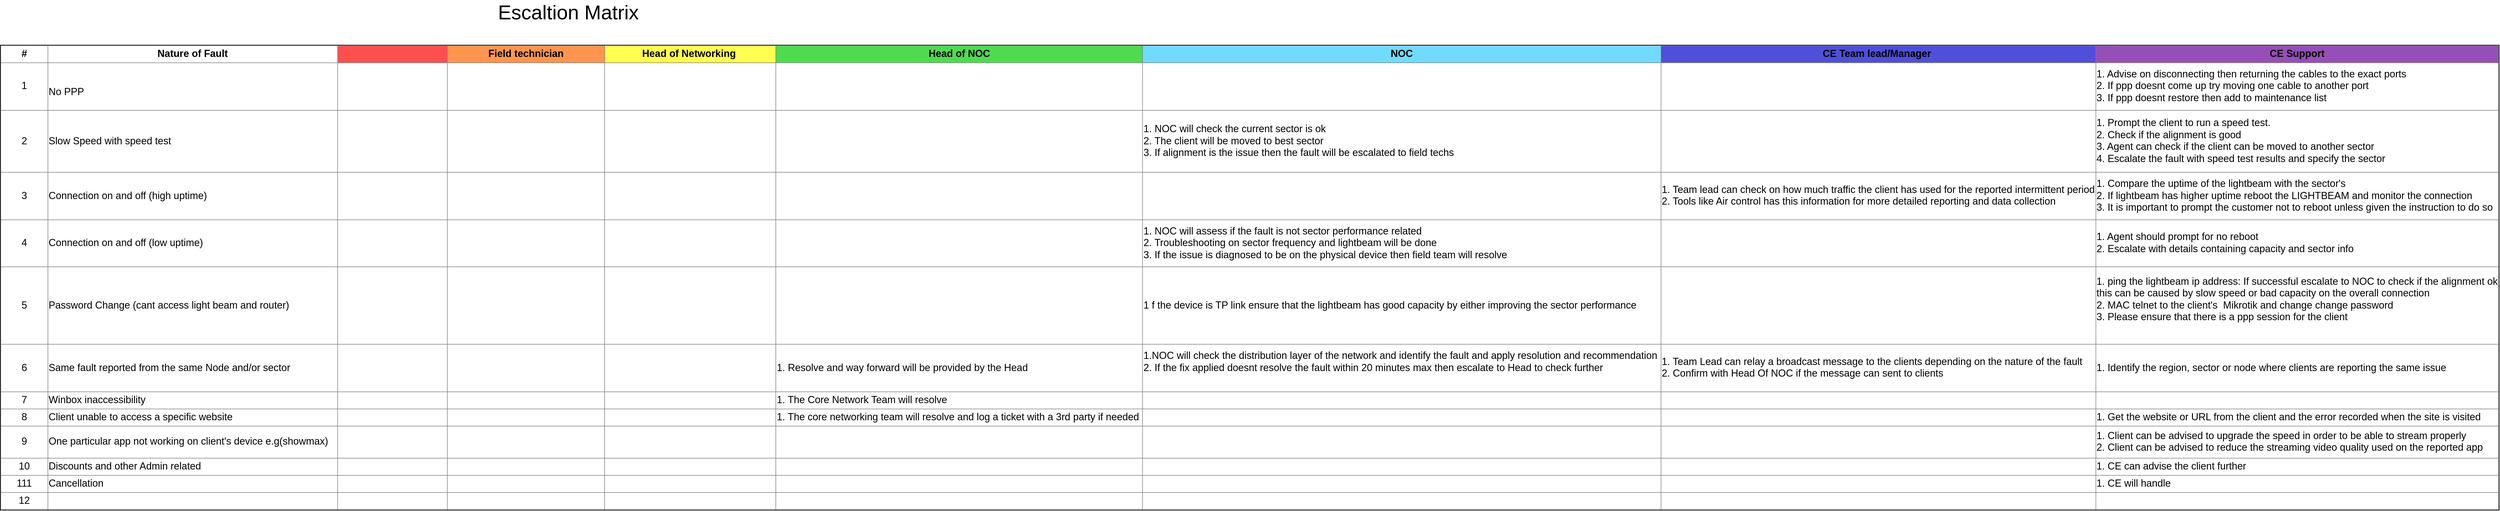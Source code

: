 <mxfile version="17.4.4" type="github">
  <diagram name="Page-1" id="e7010aeb-78dc-98c9-4316-6516fd28bfe3">
    <mxGraphModel dx="2955.5" dy="754" grid="1" gridSize="10" guides="1" tooltips="1" connect="1" arrows="1" fold="1" page="1" pageScale="1.5" pageWidth="1169" pageHeight="826" background="none" math="0" shadow="0">
      <root>
        <mxCell id="0" style=";html=1;" />
        <mxCell id="1" style=";html=1;" parent="0" />
        <mxCell id="260548aa2b6a5931-6" value="&lt;table border=&quot;1&quot; width=&quot;100%&quot; style=&quot;width: 100% ; height: 100% ; border-collapse: collapse&quot;&gt;&lt;tbody&gt;&lt;tr align=&quot;center&quot;&gt;&lt;th width=&quot;4%&quot;&gt;&lt;font face=&quot;Arial&quot;&gt;#&lt;br&gt;&lt;/font&gt;&lt;/th&gt;&lt;th width=&quot;12%&quot;&gt;&lt;font face=&quot;Arial&quot;&gt;Nature of Fault&lt;/font&gt;&lt;/th&gt;&lt;th width=&quot;12%&quot; bgcolor=&quot;#FE4F4F&quot;&gt;&lt;font face=&quot;Arial&quot;&gt;&lt;br&gt;&lt;/font&gt;&lt;/th&gt;&lt;th width=&quot;12%&quot; bgcolor=&quot;#FF954F&quot;&gt;&lt;font face=&quot;Arial&quot;&gt;Field technician&lt;br&gt;&lt;/font&gt;&lt;/th&gt;&lt;th width=&quot;12%&quot; bgcolor=&quot;#FFFF4F&quot;&gt;&lt;font face=&quot;Arial&quot;&gt;Head of Networking&amp;nbsp;&lt;br&gt;&lt;/font&gt;&lt;/th&gt;&lt;th width=&quot;12%&quot; bgcolor=&quot;#4FDB4F&quot;&gt;&lt;font face=&quot;Arial&quot;&gt;Head of NOC&lt;br&gt;&lt;/font&gt;&lt;/th&gt;&lt;th width=&quot;12%&quot; bgcolor=&quot;#71DBFE&quot;&gt;&lt;font face=&quot;Arial&quot;&gt;NOC&lt;/font&gt;&lt;/th&gt;&lt;th width=&quot;12%&quot; bgcolor=&quot;#4F4FDB&quot;&gt;&lt;font face=&quot;Arial&quot;&gt;CE Team lead/Manager&amp;nbsp;&lt;br&gt;&lt;/font&gt;&lt;/th&gt;&lt;th width=&quot;12%&quot; bgcolor=&quot;#964FB8&quot;&gt;&lt;font face=&quot;Arial&quot;&gt;CE Support&lt;/font&gt;&lt;/th&gt;&lt;/tr&gt;&lt;tr align=&quot;left&quot;&gt;&lt;td style=&quot;text-align: center&quot;&gt;1&lt;/td&gt;&lt;td&gt;&lt;br&gt;No PPP&lt;/td&gt;&lt;td&gt;&lt;/td&gt;&lt;td&gt;&lt;/td&gt;&lt;td&gt;&lt;/td&gt;&lt;td&gt;&lt;/td&gt;&lt;td&gt;&lt;/td&gt;&lt;td&gt;&lt;/td&gt;&lt;td&gt;1. Advise on disconnecting then returning the cables to the exact ports&lt;br&gt;2. If ppp doesnt come up try moving one cable to another port&amp;nbsp;&lt;br&gt;3. If ppp doesnt restore then add to maintenance list&amp;nbsp;&lt;/td&gt;&lt;/tr&gt;&lt;tr align=&quot;left&quot;&gt;&lt;td style=&quot;text-align: center&quot;&gt;2&lt;/td&gt;&lt;td&gt;Slow Speed with speed test&lt;/td&gt;&lt;td&gt;&lt;/td&gt;&lt;td&gt;&lt;/td&gt;&lt;td&gt;&lt;/td&gt;&lt;td&gt;&lt;/td&gt;&lt;td&gt;1. NOC will check the current sector is ok&lt;br&gt;2. The client will be moved to best sector&amp;nbsp;&lt;br&gt;3. If alignment is the issue then the fault will be escalated to field techs&lt;/td&gt;&lt;td&gt;&lt;/td&gt;&lt;td&gt;1. Prompt the client to run a speed test.&lt;br&gt;2. Check if the alignment is good&lt;br&gt;3. Agent can check if the client can be moved to another sector&lt;br&gt;4. Escalate the fault with speed test results and specify the sector&amp;nbsp;&lt;/td&gt;&lt;/tr&gt;&lt;tr align=&quot;left&quot;&gt;&lt;td style=&quot;text-align: center&quot;&gt;3&lt;/td&gt;&lt;td&gt;Connection on and off (high uptime)&lt;/td&gt;&lt;td&gt;&lt;/td&gt;&lt;td&gt;&lt;/td&gt;&lt;td&gt;&lt;/td&gt;&lt;td&gt;&lt;/td&gt;&lt;td&gt;&lt;/td&gt;&lt;td&gt;1. Team lead can check on how much traffic the client has used for the reported intermittent period&lt;br&gt;2. Tools like Air control has this information for more detailed reporting and data collection&amp;nbsp;&lt;/td&gt;&lt;td&gt;1. Compare the uptime of the lightbeam with the sector&#39;s&lt;br&gt;2. If lightbeam has higher uptime reboot the LIGHTBEAM and monitor the connection&lt;br&gt;3. It is important to prompt the customer not to reboot unless given the instruction to do so&lt;/td&gt;&lt;/tr&gt;&lt;tr align=&quot;left&quot;&gt;&lt;td style=&quot;text-align: center&quot;&gt;4&lt;/td&gt;&lt;td&gt;Connection on and off (low uptime)&lt;/td&gt;&lt;td&gt;&lt;/td&gt;&lt;td&gt;&lt;/td&gt;&lt;td&gt;&lt;/td&gt;&lt;td&gt;&lt;/td&gt;&lt;td&gt;1. NOC will assess if the fault is not sector performance related&lt;br&gt;2. Troubleshooting on sector frequency and lightbeam will be done&lt;br&gt;3. If the issue is diagnosed to be on the physical device then field team will resolve&amp;nbsp;&lt;/td&gt;&lt;td&gt;&lt;/td&gt;&lt;td&gt;1. Agent should prompt for no reboot&amp;nbsp;&lt;br&gt;2. Escalate with details containing capacity and sector info&lt;/td&gt;&lt;/tr&gt;&lt;tr align=&quot;left&quot;&gt;&lt;td style=&quot;text-align: center&quot;&gt;5&lt;/td&gt;&lt;td&gt;Password Change (cant access light beam and router)&lt;/td&gt;&lt;td&gt;&lt;/td&gt;&lt;td&gt;&lt;/td&gt;&lt;td&gt;&lt;/td&gt;&lt;td&gt;&lt;/td&gt;&lt;td&gt;1 f the device is TP link ensure that the lightbeam has good capacity by either improving the sector performance&amp;nbsp;&lt;/td&gt;&lt;td&gt;&lt;/td&gt;&lt;td&gt;1. ping the lightbeam ip address: If successful escalate to NOC to check if the alignment ok&lt;br&gt;this can be caused by slow speed or bad capacity on the overall connection&lt;br&gt;2. MAC telnet to the client&#39;s&amp;nbsp; Mikrotik and change change password&amp;nbsp;&lt;br&gt;3. Please ensure that there is a ppp session for the client&amp;nbsp;&lt;br&gt;&lt;br&gt;&lt;/td&gt;&lt;/tr&gt;&lt;tr align=&quot;left&quot;&gt;&lt;td style=&quot;text-align: center&quot;&gt;6&lt;/td&gt;&lt;td&gt;Same fault reported from the same Node and/or sector&amp;nbsp;&lt;/td&gt;&lt;td&gt;&lt;/td&gt;&lt;td&gt;&lt;/td&gt;&lt;td&gt;&lt;/td&gt;&lt;td&gt;1. Resolve and way forward will be provided by the Head&lt;/td&gt;&lt;td&gt;1.NOC will check the distribution layer of the network and identify the fault and apply resolution and recommendation&amp;nbsp;&lt;br&gt;2. If the fix applied doesnt resolve the fault within 20 minutes max then escalate to Head to check further&amp;nbsp;&lt;br&gt;&lt;br&gt;&lt;/td&gt;&lt;td&gt;1. Team Lead can relay a broadcast message to the clients depending on the nature of the fault&amp;nbsp;&lt;br&gt;2. Confirm with Head Of NOC if the message can sent to clients&amp;nbsp;&lt;/td&gt;&lt;td&gt;1. Identify the region, sector or node where clients are reporting the same issue&lt;/td&gt;&lt;/tr&gt;&lt;tr align=&quot;left&quot;&gt;&lt;td style=&quot;text-align: center&quot;&gt;7&lt;/td&gt;&lt;td&gt;Winbox inaccessibility&amp;nbsp;&lt;/td&gt;&lt;td&gt;&lt;/td&gt;&lt;td&gt;&lt;/td&gt;&lt;td&gt;&lt;/td&gt;&lt;td&gt;1. The Core Network Team will resolve&lt;/td&gt;&lt;td&gt;&lt;/td&gt;&lt;td&gt;&lt;/td&gt;&lt;td&gt;&lt;/td&gt;&lt;/tr&gt;&lt;tr align=&quot;left&quot;&gt;&lt;td style=&quot;text-align: center&quot;&gt;8&lt;/td&gt;&lt;td&gt;Client unable to access a specific website&lt;/td&gt;&lt;td&gt;&lt;/td&gt;&lt;td&gt;&lt;/td&gt;&lt;td&gt;&lt;/td&gt;&lt;td&gt;1. The core networking team will resolve and log a ticket with a 3rd party if needed&amp;nbsp;&lt;/td&gt;&lt;td&gt;&lt;/td&gt;&lt;td&gt;&lt;/td&gt;&lt;td&gt;1. Get the website or URL from the client and the error recorded when the site is visited&lt;/td&gt;&lt;/tr&gt;&lt;tr align=&quot;left&quot;&gt;&lt;td style=&quot;text-align: center&quot;&gt;9&lt;/td&gt;&lt;td&gt;One particular app not working on client&#39;s device e.g(showmax)&amp;nbsp;&lt;/td&gt;&lt;td&gt;&lt;/td&gt;&lt;td&gt;&lt;/td&gt;&lt;td&gt;&lt;/td&gt;&lt;td&gt;&lt;/td&gt;&lt;td&gt;&lt;/td&gt;&lt;td&gt;&lt;/td&gt;&lt;td&gt;1. Client can be advised to upgrade the speed in order to be able to stream properly&lt;br&gt;2. Client can be advised to reduce the streaming video quality used on the reported app&amp;nbsp;&lt;/td&gt;&lt;/tr&gt;&lt;tr&gt;&lt;td style=&quot;text-align: center&quot;&gt;10&lt;/td&gt;&lt;td style=&quot;text-align: left&quot;&gt;Discounts and other Admin related&amp;nbsp;&lt;/td&gt;&lt;td&gt;&lt;/td&gt;&lt;td&gt;&lt;/td&gt;&lt;td&gt;&lt;/td&gt;&lt;td&gt;&lt;/td&gt;&lt;td&gt;&lt;/td&gt;&lt;td&gt;&lt;/td&gt;&lt;td style=&quot;text-align: left&quot;&gt;1. CE can advise the client further&amp;nbsp;&lt;/td&gt;&lt;/tr&gt;&lt;tr align=&quot;left&quot;&gt;&lt;td style=&quot;text-align: center&quot;&gt;111&lt;/td&gt;&lt;td&gt;Cancellation&amp;nbsp;&lt;/td&gt;&lt;td&gt;&lt;/td&gt;&lt;td&gt;&lt;/td&gt;&lt;td&gt;&lt;/td&gt;&lt;td&gt;&lt;/td&gt;&lt;td&gt;&lt;/td&gt;&lt;td&gt;&lt;/td&gt;&lt;td&gt;1. CE will handle&amp;nbsp;&lt;/td&gt;&lt;/tr&gt;&lt;tr align=&quot;left&quot;&gt;&lt;td style=&quot;text-align: center&quot;&gt;12&lt;/td&gt;&lt;td&gt;&lt;/td&gt;&lt;td&gt;&lt;/td&gt;&lt;td&gt;&lt;/td&gt;&lt;td&gt;&lt;/td&gt;&lt;td&gt;&lt;/td&gt;&lt;td&gt;&lt;/td&gt;&lt;td&gt;&lt;/td&gt;&lt;td&gt;&lt;/td&gt;&lt;/tr&gt;&lt;/tbody&gt;&lt;/table&gt;" style="text;html=1;overflow=fill;strokeColor=#000000;strokeWidth=2;fillColor=#ffffff;fontSize=18;fontColor=#000000;align=center;" parent="1" vertex="1">
          <mxGeometry x="-110" y="170" width="4510" height="840" as="geometry" />
        </mxCell>
        <mxCell id="260548aa2b6a5931-7" value="Escaltion Matrix" style="text;html=1;strokeColor=none;fillColor=none;align=center;verticalAlign=middle;whiteSpace=wrap;fontSize=36;fontColor=#000000;" parent="1" vertex="1">
          <mxGeometry x="430" y="90" width="970" height="40" as="geometry" />
        </mxCell>
      </root>
    </mxGraphModel>
  </diagram>
</mxfile>
